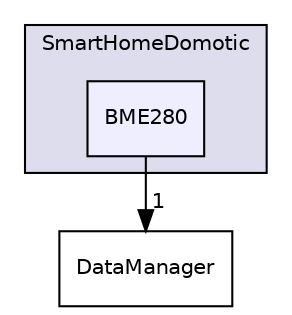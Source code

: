 digraph "SmartHomeDomotic/BME280" {
  compound=true
  node [ fontsize="10", fontname="Helvetica"];
  edge [ labelfontsize="10", labelfontname="Helvetica"];
  subgraph clusterdir_e4e24e40906c3f4b094b97bc540b6ce5 {
    graph [ bgcolor="#ddddee", pencolor="black", label="SmartHomeDomotic" fontname="Helvetica", fontsize="10", URL="dir_e4e24e40906c3f4b094b97bc540b6ce5.html"]
  dir_206a804ea317367acc58cae035d1924a [shape=box, label="BME280", style="filled", fillcolor="#eeeeff", pencolor="black", URL="dir_206a804ea317367acc58cae035d1924a.html"];
  }
  dir_ca2e47619ba1223c25fbd371124c3290 [shape=box label="DataManager" URL="dir_ca2e47619ba1223c25fbd371124c3290.html"];
  dir_206a804ea317367acc58cae035d1924a->dir_ca2e47619ba1223c25fbd371124c3290 [headlabel="1", labeldistance=1.5 headhref="dir_000002_000003.html"];
}
